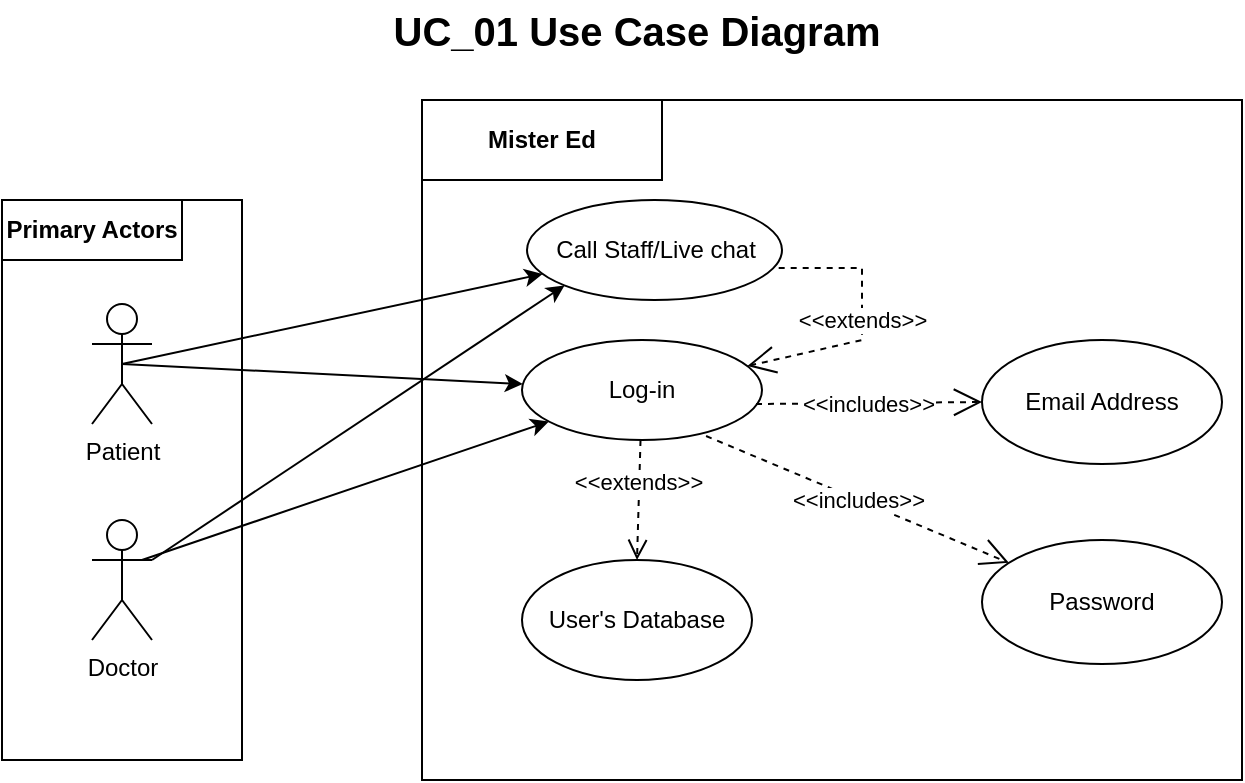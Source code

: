 <mxfile version="24.7.13">
  <diagram name="Page-1" id="q7yBCG9XE9v0W4DzDG9n">
    <mxGraphModel dx="1434" dy="715" grid="1" gridSize="10" guides="1" tooltips="1" connect="1" arrows="1" fold="1" page="1" pageScale="1" pageWidth="850" pageHeight="1100" math="0" shadow="0">
      <root>
        <mxCell id="0" />
        <mxCell id="1" parent="0" />
        <mxCell id="ufBsXPS3xFedlbiG6Zfy-6" value="" style="rounded=0;whiteSpace=wrap;html=1;" vertex="1" parent="1">
          <mxGeometry x="330" y="60" width="410" height="340" as="geometry" />
        </mxCell>
        <mxCell id="ufBsXPS3xFedlbiG6Zfy-7" value="&lt;b&gt; Mister Ed&lt;/b&gt;" style="rounded=0;whiteSpace=wrap;html=1;" vertex="1" parent="1">
          <mxGeometry x="330" y="60" width="120" height="40" as="geometry" />
        </mxCell>
        <mxCell id="ufBsXPS3xFedlbiG6Zfy-8" value="Log-in" style="ellipse;whiteSpace=wrap;html=1;" vertex="1" parent="1">
          <mxGeometry x="380" y="180" width="120" height="50" as="geometry" />
        </mxCell>
        <mxCell id="ufBsXPS3xFedlbiG6Zfy-9" value="User&#39;s Database" style="ellipse;whiteSpace=wrap;html=1;" vertex="1" parent="1">
          <mxGeometry x="380" y="290" width="115" height="60" as="geometry" />
        </mxCell>
        <mxCell id="ufBsXPS3xFedlbiG6Zfy-11" value="" style="rounded=0;whiteSpace=wrap;html=1;" vertex="1" parent="1">
          <mxGeometry x="120" y="110" width="120" height="280" as="geometry" />
        </mxCell>
        <mxCell id="ufBsXPS3xFedlbiG6Zfy-10" value="" style="endArrow=classic;html=1;rounded=0;exitX=0.5;exitY=0.5;exitDx=0;exitDy=0;exitPerimeter=0;" edge="1" parent="1" source="ufBsXPS3xFedlbiG6Zfy-14" target="ufBsXPS3xFedlbiG6Zfy-8">
          <mxGeometry width="50" height="50" relative="1" as="geometry">
            <mxPoint x="170" y="150" as="sourcePoint" />
            <mxPoint x="220" y="100" as="targetPoint" />
          </mxGeometry>
        </mxCell>
        <mxCell id="ufBsXPS3xFedlbiG6Zfy-14" value="Patient" style="shape=umlActor;verticalLabelPosition=bottom;verticalAlign=top;html=1;outlineConnect=0;" vertex="1" parent="1">
          <mxGeometry x="165" y="162" width="30" height="60" as="geometry" />
        </mxCell>
        <mxCell id="ufBsXPS3xFedlbiG6Zfy-15" value="&lt;b&gt;Primary Actors&lt;/b&gt;" style="rounded=0;whiteSpace=wrap;html=1;" vertex="1" parent="1">
          <mxGeometry x="120" y="110" width="90" height="30" as="geometry" />
        </mxCell>
        <mxCell id="ufBsXPS3xFedlbiG6Zfy-17" value="&amp;lt;&amp;lt;extends&amp;gt;&amp;gt;" style="html=1;verticalAlign=bottom;endArrow=open;dashed=1;endSize=8;curved=0;rounded=0;entryX=0.5;entryY=0;entryDx=0;entryDy=0;" edge="1" parent="1" source="ufBsXPS3xFedlbiG6Zfy-8" target="ufBsXPS3xFedlbiG6Zfy-9">
          <mxGeometry relative="1" as="geometry">
            <mxPoint x="460" y="400" as="sourcePoint" />
            <mxPoint x="380" y="400" as="targetPoint" />
          </mxGeometry>
        </mxCell>
        <mxCell id="ufBsXPS3xFedlbiG6Zfy-20" value="Email Address" style="ellipse;whiteSpace=wrap;html=1;" vertex="1" parent="1">
          <mxGeometry x="610" y="180" width="120" height="62" as="geometry" />
        </mxCell>
        <mxCell id="ufBsXPS3xFedlbiG6Zfy-22" value="&amp;lt;&amp;lt;includes&amp;gt;&amp;gt;" style="endArrow=open;endSize=12;dashed=1;html=1;rounded=0;entryX=0;entryY=0.5;entryDx=0;entryDy=0;exitX=0.975;exitY=0.64;exitDx=0;exitDy=0;exitPerimeter=0;" edge="1" parent="1" source="ufBsXPS3xFedlbiG6Zfy-8" target="ufBsXPS3xFedlbiG6Zfy-20">
          <mxGeometry width="160" relative="1" as="geometry">
            <mxPoint x="340" y="400" as="sourcePoint" />
            <mxPoint x="500" y="400" as="targetPoint" />
          </mxGeometry>
        </mxCell>
        <mxCell id="ufBsXPS3xFedlbiG6Zfy-23" value="Password" style="ellipse;whiteSpace=wrap;html=1;" vertex="1" parent="1">
          <mxGeometry x="610" y="280" width="120" height="62" as="geometry" />
        </mxCell>
        <mxCell id="ufBsXPS3xFedlbiG6Zfy-24" value="&amp;lt;&amp;lt;includes&amp;gt;&amp;gt;" style="endArrow=open;endSize=12;dashed=1;html=1;rounded=0;exitX=0.767;exitY=0.96;exitDx=0;exitDy=0;exitPerimeter=0;" edge="1" parent="1" source="ufBsXPS3xFedlbiG6Zfy-8" target="ufBsXPS3xFedlbiG6Zfy-23">
          <mxGeometry width="160" relative="1" as="geometry">
            <mxPoint x="507" y="222" as="sourcePoint" />
            <mxPoint x="620" y="221" as="targetPoint" />
          </mxGeometry>
        </mxCell>
        <mxCell id="ufBsXPS3xFedlbiG6Zfy-25" value="Doctor" style="shape=umlActor;verticalLabelPosition=bottom;verticalAlign=top;html=1;outlineConnect=0;" vertex="1" parent="1">
          <mxGeometry x="165" y="270" width="30" height="60" as="geometry" />
        </mxCell>
        <mxCell id="ufBsXPS3xFedlbiG6Zfy-26" value="" style="endArrow=classic;html=1;rounded=0;exitX=0.833;exitY=0.333;exitDx=0;exitDy=0;exitPerimeter=0;" edge="1" parent="1" source="ufBsXPS3xFedlbiG6Zfy-25" target="ufBsXPS3xFedlbiG6Zfy-8">
          <mxGeometry width="50" height="50" relative="1" as="geometry">
            <mxPoint x="200" y="290" as="sourcePoint" />
            <mxPoint x="450" y="370" as="targetPoint" />
          </mxGeometry>
        </mxCell>
        <mxCell id="ufBsXPS3xFedlbiG6Zfy-27" value="&lt;b&gt;&lt;font style=&quot;font-size: 20px;&quot;&gt;UC_01 Use Case Diagram&lt;/font&gt;&lt;/b&gt;" style="text;html=1;align=center;verticalAlign=middle;whiteSpace=wrap;rounded=0;" vertex="1" parent="1">
          <mxGeometry x="290" y="10" width="295" height="30" as="geometry" />
        </mxCell>
        <mxCell id="ufBsXPS3xFedlbiG6Zfy-28" value="Call Staff/Live chat" style="ellipse;whiteSpace=wrap;html=1;" vertex="1" parent="1">
          <mxGeometry x="382.5" y="110" width="127.5" height="50" as="geometry" />
        </mxCell>
        <mxCell id="ufBsXPS3xFedlbiG6Zfy-29" value="" style="endArrow=classic;html=1;rounded=0;exitX=0.5;exitY=0.5;exitDx=0;exitDy=0;exitPerimeter=0;" edge="1" parent="1" source="ufBsXPS3xFedlbiG6Zfy-14" target="ufBsXPS3xFedlbiG6Zfy-28">
          <mxGeometry width="50" height="50" relative="1" as="geometry">
            <mxPoint x="400" y="360" as="sourcePoint" />
            <mxPoint x="450" y="310" as="targetPoint" />
          </mxGeometry>
        </mxCell>
        <mxCell id="ufBsXPS3xFedlbiG6Zfy-30" value="&amp;lt;&amp;lt;extends&amp;gt;&amp;gt;" style="endArrow=open;endSize=12;dashed=1;html=1;rounded=0;exitX=0.987;exitY=0.68;exitDx=0;exitDy=0;exitPerimeter=0;" edge="1" parent="1" source="ufBsXPS3xFedlbiG6Zfy-28" target="ufBsXPS3xFedlbiG6Zfy-8">
          <mxGeometry x="-0.005" width="160" relative="1" as="geometry">
            <mxPoint x="340" y="340" as="sourcePoint" />
            <mxPoint x="500" y="340" as="targetPoint" />
            <Array as="points">
              <mxPoint x="550" y="144" />
              <mxPoint x="550" y="180" />
            </Array>
            <mxPoint as="offset" />
          </mxGeometry>
        </mxCell>
        <mxCell id="ufBsXPS3xFedlbiG6Zfy-32" value="" style="endArrow=classic;html=1;rounded=0;entryX=0;entryY=1;entryDx=0;entryDy=0;" edge="1" parent="1" source="ufBsXPS3xFedlbiG6Zfy-25" target="ufBsXPS3xFedlbiG6Zfy-28">
          <mxGeometry width="50" height="50" relative="1" as="geometry">
            <mxPoint x="200" y="300" as="sourcePoint" />
            <mxPoint x="450" y="310" as="targetPoint" />
          </mxGeometry>
        </mxCell>
      </root>
    </mxGraphModel>
  </diagram>
</mxfile>
